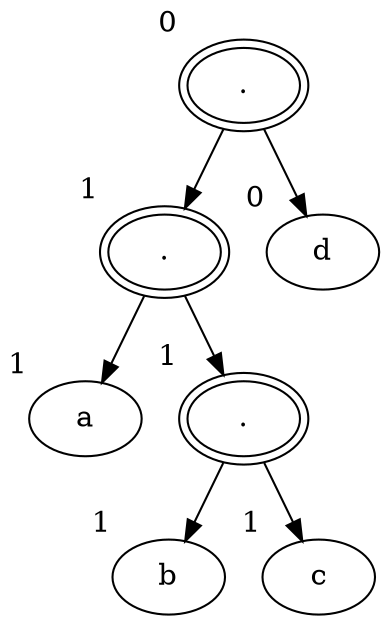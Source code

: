 digraph {
  94167498134368[label="." xlabel="0" peripheries="2"]
  94167498133920[label="." xlabel="1" peripheries="2"]
  94167498134368  ->  94167498133920
  94167498134448[label="d" xlabel="0" peripheries="1"]
  94167498134368  ->  94167498134448
  94167498133872[label="a" xlabel="1" peripheries="1"]
  94167498133920  ->  94167498133872
  94167498134208[label="." xlabel="1" peripheries="2"]
  94167498133920  ->  94167498134208
  94167498133824[label="b" xlabel="1" peripheries="1"]
  94167498134208  ->  94167498133824
  94167498134288[label="c" xlabel="1" peripheries="1"]
  94167498134208  ->  94167498134288
}
